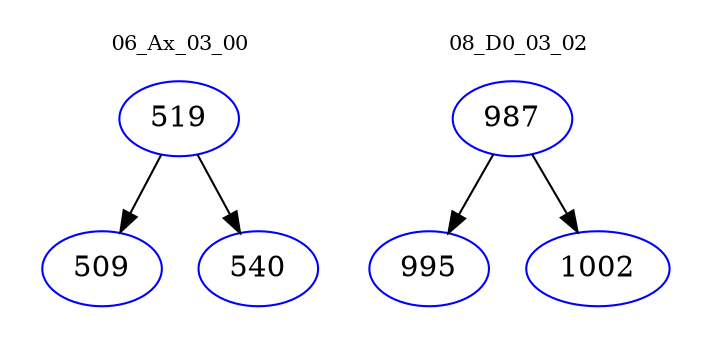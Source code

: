 digraph{
subgraph cluster_0 {
color = white
label = "06_Ax_03_00";
fontsize=10;
T0_519 [label="519", color="blue"]
T0_519 -> T0_509 [color="black"]
T0_509 [label="509", color="blue"]
T0_519 -> T0_540 [color="black"]
T0_540 [label="540", color="blue"]
}
subgraph cluster_1 {
color = white
label = "08_D0_03_02";
fontsize=10;
T1_987 [label="987", color="blue"]
T1_987 -> T1_995 [color="black"]
T1_995 [label="995", color="blue"]
T1_987 -> T1_1002 [color="black"]
T1_1002 [label="1002", color="blue"]
}
}
